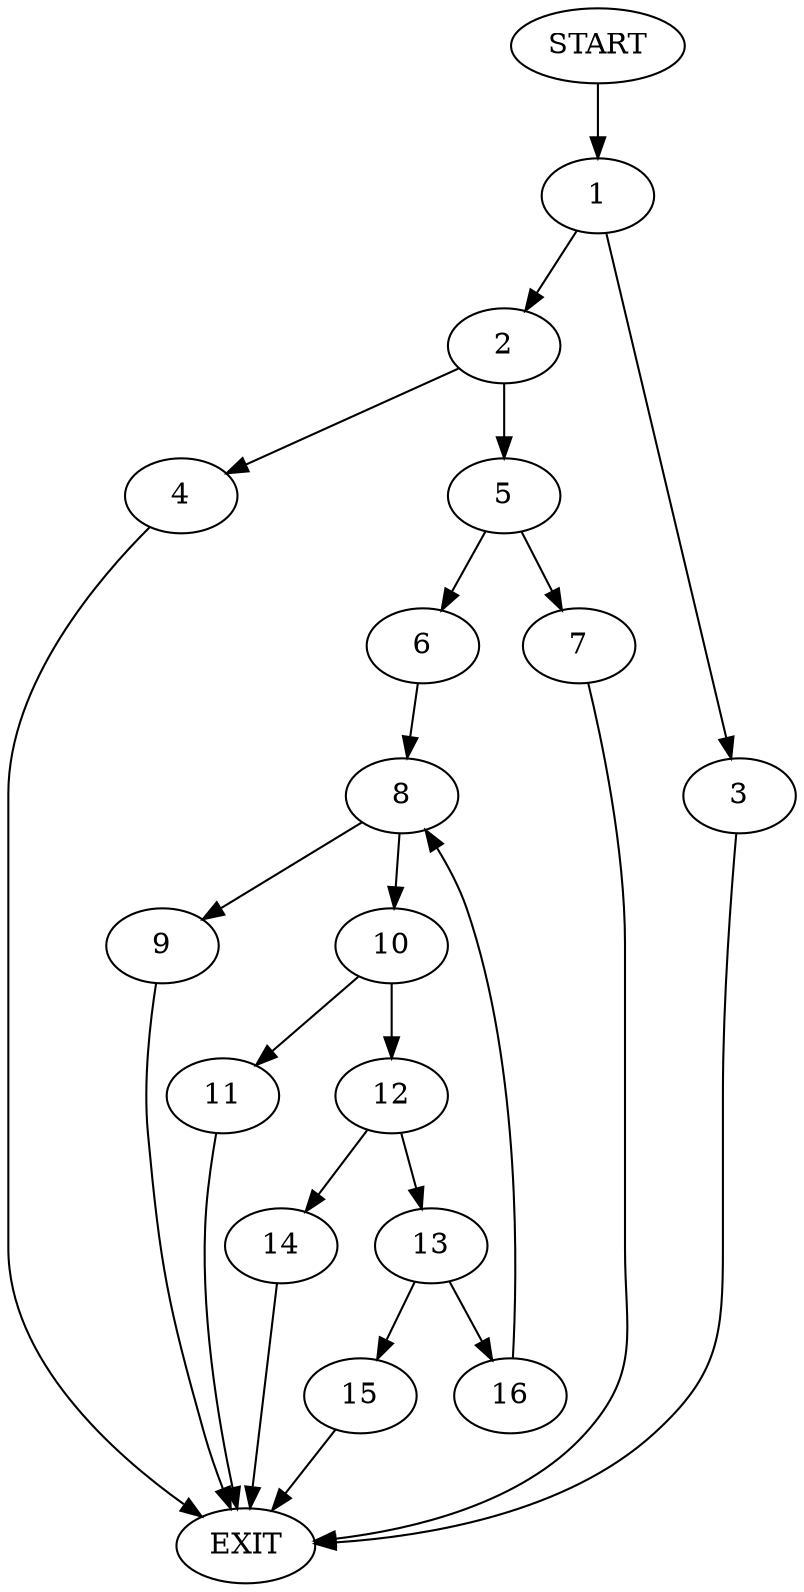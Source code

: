digraph {
0 [label="START"]
17 [label="EXIT"]
0 -> 1
1 -> 2
1 -> 3
3 -> 17
2 -> 4
2 -> 5
5 -> 6
5 -> 7
4 -> 17
6 -> 8
7 -> 17
8 -> 9
8 -> 10
9 -> 17
10 -> 11
10 -> 12
11 -> 17
12 -> 13
12 -> 14
13 -> 15
13 -> 16
14 -> 17
15 -> 17
16 -> 8
}
